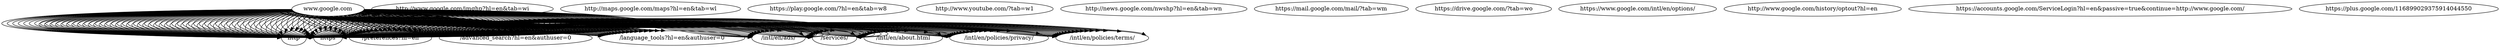 // Scraper Results
digraph {
	"www.google.com"
	"http://www.google.com/imghp?hl=en&tab=wi"
		"www.google.com" -> http:"//www.google.com/imghp?hl=en&tab=wi"
	"http://maps.google.com/maps?hl=en&tab=wl"
		"www.google.com" -> http:"//maps.google.com/maps?hl=en&tab=wl"
	"https://play.google.com/?hl=en&tab=w8"
		"www.google.com" -> https:"//play.google.com/?hl=en&tab=w8"
	"http://www.youtube.com/?tab=w1"
		"www.google.com" -> http:"//www.youtube.com/?tab=w1"
	"http://news.google.com/nwshp?hl=en&tab=wn"
		"www.google.com" -> http:"//news.google.com/nwshp?hl=en&tab=wn"
	"https://mail.google.com/mail/?tab=wm"
		"www.google.com" -> https:"//mail.google.com/mail/?tab=wm"
	"https://drive.google.com/?tab=wo"
		"www.google.com" -> https:"//drive.google.com/?tab=wo"
	"https://www.google.com/intl/en/options/"
		"www.google.com" -> https:"//www.google.com/intl/en/options/"
	"http://www.google.com/history/optout?hl=en"
		"www.google.com" -> http:"//www.google.com/history/optout?hl=en"
	"/preferences?hl=en"
		"www.google.com" -> "/preferences?hl=en"
	"https://accounts.google.com/ServiceLogin?hl=en&passive=true&continue=http://www.google.com/"
		"www.google.com" -> https:"//accounts.google.com/ServiceLogin?hl=en&passive=true&continue=http"://www.google.com/
	"/advanced_search?hl=en&authuser=0"
		"www.google.com" -> "/advanced_search?hl=en&authuser=0"
	"/language_tools?hl=en&authuser=0"
		"www.google.com" -> "/language_tools?hl=en&authuser=0"
	"/intl/en/ads/"
		"www.google.com" -> "/intl/en/ads/"
	"/services/"
		"www.google.com" -> "/services/"
	"https://plus.google.com/116899029375914044550"
		"www.google.com" -> https:"//plus.google.com/116899029375914044550"
	"/intl/en/about.html"
		"www.google.com" -> "/intl/en/about.html"
	"/intl/en/policies/privacy/"
		"www.google.com" -> "/intl/en/policies/privacy/"
	"/intl/en/policies/terms/"
		"www.google.com" -> "/intl/en/policies/terms/"
	"www.google.com"
	"http://www.google.com/imghp?hl=en&tab=wi"
		"www.google.com" -> http:"//www.google.com/imghp?hl=en&tab=wi"
	"http://maps.google.com/maps?hl=en&tab=wl"
		"www.google.com" -> http:"//maps.google.com/maps?hl=en&tab=wl"
	"https://play.google.com/?hl=en&tab=w8"
		"www.google.com" -> https:"//play.google.com/?hl=en&tab=w8"
	"http://www.youtube.com/?tab=w1"
		"www.google.com" -> http:"//www.youtube.com/?tab=w1"
	"http://news.google.com/nwshp?hl=en&tab=wn"
		"www.google.com" -> http:"//news.google.com/nwshp?hl=en&tab=wn"
	"https://mail.google.com/mail/?tab=wm"
		"www.google.com" -> https:"//mail.google.com/mail/?tab=wm"
	"https://drive.google.com/?tab=wo"
		"www.google.com" -> https:"//drive.google.com/?tab=wo"
	"https://www.google.com/intl/en/options/"
		"www.google.com" -> https:"//www.google.com/intl/en/options/"
	"http://www.google.com/history/optout?hl=en"
		"www.google.com" -> http:"//www.google.com/history/optout?hl=en"
	"/preferences?hl=en"
		"www.google.com" -> "/preferences?hl=en"
	"https://accounts.google.com/ServiceLogin?hl=en&passive=true&continue=http://www.google.com/"
		"www.google.com" -> https:"//accounts.google.com/ServiceLogin?hl=en&passive=true&continue=http"://www.google.com/
	"/advanced_search?hl=en&authuser=0"
		"www.google.com" -> "/advanced_search?hl=en&authuser=0"
	"/language_tools?hl=en&authuser=0"
		"www.google.com" -> "/language_tools?hl=en&authuser=0"
	"/intl/en/ads/"
		"www.google.com" -> "/intl/en/ads/"
	"/services/"
		"www.google.com" -> "/services/"
	"https://plus.google.com/116899029375914044550"
		"www.google.com" -> https:"//plus.google.com/116899029375914044550"
	"/intl/en/about.html"
		"www.google.com" -> "/intl/en/about.html"
	"/intl/en/policies/privacy/"
		"www.google.com" -> "/intl/en/policies/privacy/"
	"/intl/en/policies/terms/"
		"www.google.com" -> "/intl/en/policies/terms/"
	"www.google.com"
	"http://www.google.com/imghp?hl=en&tab=wi"
		"www.google.com" -> http:"//www.google.com/imghp?hl=en&tab=wi"
	"http://maps.google.com/maps?hl=en&tab=wl"
		"www.google.com" -> http:"//maps.google.com/maps?hl=en&tab=wl"
	"https://play.google.com/?hl=en&tab=w8"
		"www.google.com" -> https:"//play.google.com/?hl=en&tab=w8"
	"http://www.youtube.com/?tab=w1"
		"www.google.com" -> http:"//www.youtube.com/?tab=w1"
	"http://news.google.com/nwshp?hl=en&tab=wn"
		"www.google.com" -> http:"//news.google.com/nwshp?hl=en&tab=wn"
	"https://mail.google.com/mail/?tab=wm"
		"www.google.com" -> https:"//mail.google.com/mail/?tab=wm"
	"https://drive.google.com/?tab=wo"
		"www.google.com" -> https:"//drive.google.com/?tab=wo"
	"https://www.google.com/intl/en/options/"
		"www.google.com" -> https:"//www.google.com/intl/en/options/"
	"http://www.google.com/history/optout?hl=en"
		"www.google.com" -> http:"//www.google.com/history/optout?hl=en"
	"/preferences?hl=en"
		"www.google.com" -> "/preferences?hl=en"
	"https://accounts.google.com/ServiceLogin?hl=en&passive=true&continue=http://www.google.com/"
		"www.google.com" -> https:"//accounts.google.com/ServiceLogin?hl=en&passive=true&continue=http"://www.google.com/
	"/advanced_search?hl=en&authuser=0"
		"www.google.com" -> "/advanced_search?hl=en&authuser=0"
	"/language_tools?hl=en&authuser=0"
		"www.google.com" -> "/language_tools?hl=en&authuser=0"
	"/intl/en/ads/"
		"www.google.com" -> "/intl/en/ads/"
	"/services/"
		"www.google.com" -> "/services/"
	"https://plus.google.com/116899029375914044550"
		"www.google.com" -> https:"//plus.google.com/116899029375914044550"
	"/intl/en/about.html"
		"www.google.com" -> "/intl/en/about.html"
	"/intl/en/policies/privacy/"
		"www.google.com" -> "/intl/en/policies/privacy/"
	"/intl/en/policies/terms/"
		"www.google.com" -> "/intl/en/policies/terms/"
	"www.google.com"
	"http://www.google.com/imghp?hl=en&tab=wi"
		"www.google.com" -> http:"//www.google.com/imghp?hl=en&tab=wi"
	"http://maps.google.com/maps?hl=en&tab=wl"
		"www.google.com" -> http:"//maps.google.com/maps?hl=en&tab=wl"
	"https://play.google.com/?hl=en&tab=w8"
		"www.google.com" -> https:"//play.google.com/?hl=en&tab=w8"
	"http://www.youtube.com/?tab=w1"
		"www.google.com" -> http:"//www.youtube.com/?tab=w1"
	"http://news.google.com/nwshp?hl=en&tab=wn"
		"www.google.com" -> http:"//news.google.com/nwshp?hl=en&tab=wn"
	"https://mail.google.com/mail/?tab=wm"
		"www.google.com" -> https:"//mail.google.com/mail/?tab=wm"
	"https://drive.google.com/?tab=wo"
		"www.google.com" -> https:"//drive.google.com/?tab=wo"
	"https://www.google.com/intl/en/options/"
		"www.google.com" -> https:"//www.google.com/intl/en/options/"
	"http://www.google.com/history/optout?hl=en"
		"www.google.com" -> http:"//www.google.com/history/optout?hl=en"
	"/preferences?hl=en"
		"www.google.com" -> "/preferences?hl=en"
	"https://accounts.google.com/ServiceLogin?hl=en&passive=true&continue=http://www.google.com/"
		"www.google.com" -> https:"//accounts.google.com/ServiceLogin?hl=en&passive=true&continue=http"://www.google.com/
	"/advanced_search?hl=en&authuser=0"
		"www.google.com" -> "/advanced_search?hl=en&authuser=0"
	"/language_tools?hl=en&authuser=0"
		"www.google.com" -> "/language_tools?hl=en&authuser=0"
	"/intl/en/ads/"
		"www.google.com" -> "/intl/en/ads/"
	"/services/"
		"www.google.com" -> "/services/"
	"https://plus.google.com/116899029375914044550"
		"www.google.com" -> https:"//plus.google.com/116899029375914044550"
	"/intl/en/about.html"
		"www.google.com" -> "/intl/en/about.html"
	"/intl/en/policies/privacy/"
		"www.google.com" -> "/intl/en/policies/privacy/"
	"/intl/en/policies/terms/"
		"www.google.com" -> "/intl/en/policies/terms/"
	"www.google.com"
	"http://www.google.com/imghp?hl=en&tab=wi"
		"www.google.com" -> http:"//www.google.com/imghp?hl=en&tab=wi"
	"http://maps.google.com/maps?hl=en&tab=wl"
		"www.google.com" -> http:"//maps.google.com/maps?hl=en&tab=wl"
	"https://play.google.com/?hl=en&tab=w8"
		"www.google.com" -> https:"//play.google.com/?hl=en&tab=w8"
	"http://www.youtube.com/?tab=w1"
		"www.google.com" -> http:"//www.youtube.com/?tab=w1"
	"http://news.google.com/nwshp?hl=en&tab=wn"
		"www.google.com" -> http:"//news.google.com/nwshp?hl=en&tab=wn"
	"https://mail.google.com/mail/?tab=wm"
		"www.google.com" -> https:"//mail.google.com/mail/?tab=wm"
	"https://drive.google.com/?tab=wo"
		"www.google.com" -> https:"//drive.google.com/?tab=wo"
	"https://www.google.com/intl/en/options/"
		"www.google.com" -> https:"//www.google.com/intl/en/options/"
	"http://www.google.com/history/optout?hl=en"
		"www.google.com" -> http:"//www.google.com/history/optout?hl=en"
	"/preferences?hl=en"
		"www.google.com" -> "/preferences?hl=en"
	"https://accounts.google.com/ServiceLogin?hl=en&passive=true&continue=http://www.google.com/"
		"www.google.com" -> https:"//accounts.google.com/ServiceLogin?hl=en&passive=true&continue=http"://www.google.com/
	"/advanced_search?hl=en&authuser=0"
		"www.google.com" -> "/advanced_search?hl=en&authuser=0"
	"/language_tools?hl=en&authuser=0"
		"www.google.com" -> "/language_tools?hl=en&authuser=0"
	"/intl/en/ads/"
		"www.google.com" -> "/intl/en/ads/"
	"/services/"
		"www.google.com" -> "/services/"
	"https://plus.google.com/116899029375914044550"
		"www.google.com" -> https:"//plus.google.com/116899029375914044550"
	"/intl/en/about.html"
		"www.google.com" -> "/intl/en/about.html"
	"/intl/en/policies/privacy/"
		"www.google.com" -> "/intl/en/policies/privacy/"
	"/intl/en/policies/terms/"
		"www.google.com" -> "/intl/en/policies/terms/"
	"www.google.com"
	"http://www.google.com/imghp?hl=en&tab=wi"
		"www.google.com" -> http:"//www.google.com/imghp?hl=en&tab=wi"
	"http://maps.google.com/maps?hl=en&tab=wl"
		"www.google.com" -> http:"//maps.google.com/maps?hl=en&tab=wl"
	"https://play.google.com/?hl=en&tab=w8"
		"www.google.com" -> https:"//play.google.com/?hl=en&tab=w8"
	"http://www.youtube.com/?tab=w1"
		"www.google.com" -> http:"//www.youtube.com/?tab=w1"
	"http://news.google.com/nwshp?hl=en&tab=wn"
		"www.google.com" -> http:"//news.google.com/nwshp?hl=en&tab=wn"
	"https://mail.google.com/mail/?tab=wm"
		"www.google.com" -> https:"//mail.google.com/mail/?tab=wm"
	"https://drive.google.com/?tab=wo"
		"www.google.com" -> https:"//drive.google.com/?tab=wo"
	"https://www.google.com/intl/en/options/"
		"www.google.com" -> https:"//www.google.com/intl/en/options/"
	"http://www.google.com/history/optout?hl=en"
		"www.google.com" -> http:"//www.google.com/history/optout?hl=en"
	"/preferences?hl=en"
		"www.google.com" -> "/preferences?hl=en"
	"https://accounts.google.com/ServiceLogin?hl=en&passive=true&continue=http://www.google.com/"
		"www.google.com" -> https:"//accounts.google.com/ServiceLogin?hl=en&passive=true&continue=http"://www.google.com/
	"/advanced_search?hl=en&authuser=0"
		"www.google.com" -> "/advanced_search?hl=en&authuser=0"
	"/language_tools?hl=en&authuser=0"
		"www.google.com" -> "/language_tools?hl=en&authuser=0"
	"/intl/en/ads/"
		"www.google.com" -> "/intl/en/ads/"
	"/services/"
		"www.google.com" -> "/services/"
	"https://plus.google.com/116899029375914044550"
		"www.google.com" -> https:"//plus.google.com/116899029375914044550"
	"/intl/en/about.html"
		"www.google.com" -> "/intl/en/about.html"
	"/intl/en/policies/privacy/"
		"www.google.com" -> "/intl/en/policies/privacy/"
	"/intl/en/policies/terms/"
		"www.google.com" -> "/intl/en/policies/terms/"
	"www.google.com"
	"http://www.google.com/imghp?hl=en&tab=wi"
		"www.google.com" -> http:"//www.google.com/imghp?hl=en&tab=wi"
	"http://maps.google.com/maps?hl=en&tab=wl"
		"www.google.com" -> http:"//maps.google.com/maps?hl=en&tab=wl"
	"https://play.google.com/?hl=en&tab=w8"
		"www.google.com" -> https:"//play.google.com/?hl=en&tab=w8"
	"http://www.youtube.com/?tab=w1"
		"www.google.com" -> http:"//www.youtube.com/?tab=w1"
	"http://news.google.com/nwshp?hl=en&tab=wn"
		"www.google.com" -> http:"//news.google.com/nwshp?hl=en&tab=wn"
	"https://mail.google.com/mail/?tab=wm"
		"www.google.com" -> https:"//mail.google.com/mail/?tab=wm"
	"https://drive.google.com/?tab=wo"
		"www.google.com" -> https:"//drive.google.com/?tab=wo"
	"https://www.google.com/intl/en/options/"
		"www.google.com" -> https:"//www.google.com/intl/en/options/"
	"http://www.google.com/history/optout?hl=en"
		"www.google.com" -> http:"//www.google.com/history/optout?hl=en"
	"/preferences?hl=en"
		"www.google.com" -> "/preferences?hl=en"
	"https://accounts.google.com/ServiceLogin?hl=en&passive=true&continue=http://www.google.com/"
		"www.google.com" -> https:"//accounts.google.com/ServiceLogin?hl=en&passive=true&continue=http"://www.google.com/
	"/advanced_search?hl=en&authuser=0"
		"www.google.com" -> "/advanced_search?hl=en&authuser=0"
	"/language_tools?hl=en&authuser=0"
		"www.google.com" -> "/language_tools?hl=en&authuser=0"
	"/intl/en/ads/"
		"www.google.com" -> "/intl/en/ads/"
	"/services/"
		"www.google.com" -> "/services/"
	"https://plus.google.com/116899029375914044550"
		"www.google.com" -> https:"//plus.google.com/116899029375914044550"
	"/intl/en/about.html"
		"www.google.com" -> "/intl/en/about.html"
	"/intl/en/policies/privacy/"
		"www.google.com" -> "/intl/en/policies/privacy/"
	"/intl/en/policies/terms/"
		"www.google.com" -> "/intl/en/policies/terms/"
	"www.google.com"
	"http://www.google.com/imghp?hl=en&tab=wi"
		"www.google.com" -> http:"//www.google.com/imghp?hl=en&tab=wi"
	"http://maps.google.com/maps?hl=en&tab=wl"
		"www.google.com" -> http:"//maps.google.com/maps?hl=en&tab=wl"
	"https://play.google.com/?hl=en&tab=w8"
		"www.google.com" -> https:"//play.google.com/?hl=en&tab=w8"
	"http://www.youtube.com/?tab=w1"
		"www.google.com" -> http:"//www.youtube.com/?tab=w1"
	"http://news.google.com/nwshp?hl=en&tab=wn"
		"www.google.com" -> http:"//news.google.com/nwshp?hl=en&tab=wn"
	"https://mail.google.com/mail/?tab=wm"
		"www.google.com" -> https:"//mail.google.com/mail/?tab=wm"
	"https://drive.google.com/?tab=wo"
		"www.google.com" -> https:"//drive.google.com/?tab=wo"
	"https://www.google.com/intl/en/options/"
		"www.google.com" -> https:"//www.google.com/intl/en/options/"
	"http://www.google.com/history/optout?hl=en"
		"www.google.com" -> http:"//www.google.com/history/optout?hl=en"
	"/preferences?hl=en"
		"www.google.com" -> "/preferences?hl=en"
	"https://accounts.google.com/ServiceLogin?hl=en&passive=true&continue=http://www.google.com/"
		"www.google.com" -> https:"//accounts.google.com/ServiceLogin?hl=en&passive=true&continue=http"://www.google.com/
	"/advanced_search?hl=en&authuser=0"
		"www.google.com" -> "/advanced_search?hl=en&authuser=0"
	"/language_tools?hl=en&authuser=0"
		"www.google.com" -> "/language_tools?hl=en&authuser=0"
	"/intl/en/ads/"
		"www.google.com" -> "/intl/en/ads/"
	"/services/"
		"www.google.com" -> "/services/"
	"https://plus.google.com/116899029375914044550"
		"www.google.com" -> https:"//plus.google.com/116899029375914044550"
	"/intl/en/about.html"
		"www.google.com" -> "/intl/en/about.html"
	"/intl/en/policies/privacy/"
		"www.google.com" -> "/intl/en/policies/privacy/"
	"/intl/en/policies/terms/"
		"www.google.com" -> "/intl/en/policies/terms/"
	"www.google.com"
	"http://www.google.com/imghp?hl=en&tab=wi"
		"www.google.com" -> http:"//www.google.com/imghp?hl=en&tab=wi"
	"http://maps.google.com/maps?hl=en&tab=wl"
		"www.google.com" -> http:"//maps.google.com/maps?hl=en&tab=wl"
	"https://play.google.com/?hl=en&tab=w8"
		"www.google.com" -> https:"//play.google.com/?hl=en&tab=w8"
	"http://www.youtube.com/?tab=w1"
		"www.google.com" -> http:"//www.youtube.com/?tab=w1"
	"http://news.google.com/nwshp?hl=en&tab=wn"
		"www.google.com" -> http:"//news.google.com/nwshp?hl=en&tab=wn"
	"https://mail.google.com/mail/?tab=wm"
		"www.google.com" -> https:"//mail.google.com/mail/?tab=wm"
	"https://drive.google.com/?tab=wo"
		"www.google.com" -> https:"//drive.google.com/?tab=wo"
	"https://www.google.com/intl/en/options/"
		"www.google.com" -> https:"//www.google.com/intl/en/options/"
	"http://www.google.com/history/optout?hl=en"
		"www.google.com" -> http:"//www.google.com/history/optout?hl=en"
	"/preferences?hl=en"
		"www.google.com" -> "/preferences?hl=en"
	"https://accounts.google.com/ServiceLogin?hl=en&passive=true&continue=http://www.google.com/"
		"www.google.com" -> https:"//accounts.google.com/ServiceLogin?hl=en&passive=true&continue=http"://www.google.com/
	"/advanced_search?hl=en&authuser=0"
		"www.google.com" -> "/advanced_search?hl=en&authuser=0"
	"/language_tools?hl=en&authuser=0"
		"www.google.com" -> "/language_tools?hl=en&authuser=0"
	"/intl/en/ads/"
		"www.google.com" -> "/intl/en/ads/"
	"/services/"
		"www.google.com" -> "/services/"
	"https://plus.google.com/116899029375914044550"
		"www.google.com" -> https:"//plus.google.com/116899029375914044550"
	"/intl/en/about.html"
		"www.google.com" -> "/intl/en/about.html"
	"/intl/en/policies/privacy/"
		"www.google.com" -> "/intl/en/policies/privacy/"
	"/intl/en/policies/terms/"
		"www.google.com" -> "/intl/en/policies/terms/"
	"www.google.com"
	"http://www.google.com/imghp?hl=en&tab=wi"
		"www.google.com" -> http:"//www.google.com/imghp?hl=en&tab=wi"
	"http://maps.google.com/maps?hl=en&tab=wl"
		"www.google.com" -> http:"//maps.google.com/maps?hl=en&tab=wl"
	"https://play.google.com/?hl=en&tab=w8"
		"www.google.com" -> https:"//play.google.com/?hl=en&tab=w8"
	"http://www.youtube.com/?tab=w1"
		"www.google.com" -> http:"//www.youtube.com/?tab=w1"
	"http://news.google.com/nwshp?hl=en&tab=wn"
		"www.google.com" -> http:"//news.google.com/nwshp?hl=en&tab=wn"
	"https://mail.google.com/mail/?tab=wm"
		"www.google.com" -> https:"//mail.google.com/mail/?tab=wm"
	"https://drive.google.com/?tab=wo"
		"www.google.com" -> https:"//drive.google.com/?tab=wo"
	"https://www.google.com/intl/en/options/"
		"www.google.com" -> https:"//www.google.com/intl/en/options/"
	"http://www.google.com/history/optout?hl=en"
		"www.google.com" -> http:"//www.google.com/history/optout?hl=en"
	"/preferences?hl=en"
		"www.google.com" -> "/preferences?hl=en"
	"https://accounts.google.com/ServiceLogin?hl=en&passive=true&continue=http://www.google.com/"
		"www.google.com" -> https:"//accounts.google.com/ServiceLogin?hl=en&passive=true&continue=http"://www.google.com/
	"/advanced_search?hl=en&authuser=0"
		"www.google.com" -> "/advanced_search?hl=en&authuser=0"
	"/language_tools?hl=en&authuser=0"
		"www.google.com" -> "/language_tools?hl=en&authuser=0"
	"/intl/en/ads/"
		"www.google.com" -> "/intl/en/ads/"
	"/services/"
		"www.google.com" -> "/services/"
	"https://plus.google.com/116899029375914044550"
		"www.google.com" -> https:"//plus.google.com/116899029375914044550"
	"/intl/en/about.html"
		"www.google.com" -> "/intl/en/about.html"
	"/intl/en/policies/privacy/"
		"www.google.com" -> "/intl/en/policies/privacy/"
	"/intl/en/policies/terms/"
		"www.google.com" -> "/intl/en/policies/terms/"
	"www.google.com"
	"http://www.google.com/imghp?hl=en&tab=wi"
		"www.google.com" -> http:"//www.google.com/imghp?hl=en&tab=wi"
	"http://maps.google.com/maps?hl=en&tab=wl"
		"www.google.com" -> http:"//maps.google.com/maps?hl=en&tab=wl"
	"https://play.google.com/?hl=en&tab=w8"
		"www.google.com" -> https:"//play.google.com/?hl=en&tab=w8"
	"http://www.youtube.com/?tab=w1"
		"www.google.com" -> http:"//www.youtube.com/?tab=w1"
	"http://news.google.com/nwshp?hl=en&tab=wn"
		"www.google.com" -> http:"//news.google.com/nwshp?hl=en&tab=wn"
	"https://mail.google.com/mail/?tab=wm"
		"www.google.com" -> https:"//mail.google.com/mail/?tab=wm"
	"https://drive.google.com/?tab=wo"
		"www.google.com" -> https:"//drive.google.com/?tab=wo"
	"https://www.google.com/intl/en/options/"
		"www.google.com" -> https:"//www.google.com/intl/en/options/"
	"http://www.google.com/history/optout?hl=en"
		"www.google.com" -> http:"//www.google.com/history/optout?hl=en"
	"/preferences?hl=en"
		"www.google.com" -> "/preferences?hl=en"
	"https://accounts.google.com/ServiceLogin?hl=en&passive=true&continue=http://www.google.com/"
		"www.google.com" -> https:"//accounts.google.com/ServiceLogin?hl=en&passive=true&continue=http"://www.google.com/
	"/advanced_search?hl=en&authuser=0"
		"www.google.com" -> "/advanced_search?hl=en&authuser=0"
	"/language_tools?hl=en&authuser=0"
		"www.google.com" -> "/language_tools?hl=en&authuser=0"
	"/intl/en/ads/"
		"www.google.com" -> "/intl/en/ads/"
	"/services/"
		"www.google.com" -> "/services/"
	"https://plus.google.com/116899029375914044550"
		"www.google.com" -> https:"//plus.google.com/116899029375914044550"
	"/intl/en/about.html"
		"www.google.com" -> "/intl/en/about.html"
	"/intl/en/policies/privacy/"
		"www.google.com" -> "/intl/en/policies/privacy/"
	"/intl/en/policies/terms/"
		"www.google.com" -> "/intl/en/policies/terms/"
	"www.google.com"
	"http://www.google.com/imghp?hl=en&tab=wi"
		"www.google.com" -> http:"//www.google.com/imghp?hl=en&tab=wi"
	"http://maps.google.com/maps?hl=en&tab=wl"
		"www.google.com" -> http:"//maps.google.com/maps?hl=en&tab=wl"
	"https://play.google.com/?hl=en&tab=w8"
		"www.google.com" -> https:"//play.google.com/?hl=en&tab=w8"
	"http://www.youtube.com/?tab=w1"
		"www.google.com" -> http:"//www.youtube.com/?tab=w1"
	"http://news.google.com/nwshp?hl=en&tab=wn"
		"www.google.com" -> http:"//news.google.com/nwshp?hl=en&tab=wn"
	"https://mail.google.com/mail/?tab=wm"
		"www.google.com" -> https:"//mail.google.com/mail/?tab=wm"
	"https://drive.google.com/?tab=wo"
		"www.google.com" -> https:"//drive.google.com/?tab=wo"
	"https://www.google.com/intl/en/options/"
		"www.google.com" -> https:"//www.google.com/intl/en/options/"
	"http://www.google.com/history/optout?hl=en"
		"www.google.com" -> http:"//www.google.com/history/optout?hl=en"
	"/preferences?hl=en"
		"www.google.com" -> "/preferences?hl=en"
	"https://accounts.google.com/ServiceLogin?hl=en&passive=true&continue=http://www.google.com/"
		"www.google.com" -> https:"//accounts.google.com/ServiceLogin?hl=en&passive=true&continue=http"://www.google.com/
	"/advanced_search?hl=en&authuser=0"
		"www.google.com" -> "/advanced_search?hl=en&authuser=0"
	"/language_tools?hl=en&authuser=0"
		"www.google.com" -> "/language_tools?hl=en&authuser=0"
	"/intl/en/ads/"
		"www.google.com" -> "/intl/en/ads/"
	"/services/"
		"www.google.com" -> "/services/"
	"https://plus.google.com/116899029375914044550"
		"www.google.com" -> https:"//plus.google.com/116899029375914044550"
	"/intl/en/about.html"
		"www.google.com" -> "/intl/en/about.html"
	"/intl/en/policies/privacy/"
		"www.google.com" -> "/intl/en/policies/privacy/"
	"/intl/en/policies/terms/"
		"www.google.com" -> "/intl/en/policies/terms/"
	"www.google.com"
	"http://www.google.com/imghp?hl=en&tab=wi"
		"www.google.com" -> http:"//www.google.com/imghp?hl=en&tab=wi"
	"http://maps.google.com/maps?hl=en&tab=wl"
		"www.google.com" -> http:"//maps.google.com/maps?hl=en&tab=wl"
	"https://play.google.com/?hl=en&tab=w8"
		"www.google.com" -> https:"//play.google.com/?hl=en&tab=w8"
	"http://www.youtube.com/?tab=w1"
		"www.google.com" -> http:"//www.youtube.com/?tab=w1"
	"http://news.google.com/nwshp?hl=en&tab=wn"
		"www.google.com" -> http:"//news.google.com/nwshp?hl=en&tab=wn"
	"https://mail.google.com/mail/?tab=wm"
		"www.google.com" -> https:"//mail.google.com/mail/?tab=wm"
	"https://drive.google.com/?tab=wo"
		"www.google.com" -> https:"//drive.google.com/?tab=wo"
	"https://www.google.com/intl/en/options/"
		"www.google.com" -> https:"//www.google.com/intl/en/options/"
	"http://www.google.com/history/optout?hl=en"
		"www.google.com" -> http:"//www.google.com/history/optout?hl=en"
	"/preferences?hl=en"
		"www.google.com" -> "/preferences?hl=en"
	"https://accounts.google.com/ServiceLogin?hl=en&passive=true&continue=http://www.google.com/"
		"www.google.com" -> https:"//accounts.google.com/ServiceLogin?hl=en&passive=true&continue=http"://www.google.com/
	"/advanced_search?hl=en&authuser=0"
		"www.google.com" -> "/advanced_search?hl=en&authuser=0"
	"/language_tools?hl=en&authuser=0"
		"www.google.com" -> "/language_tools?hl=en&authuser=0"
	"/intl/en/ads/"
		"www.google.com" -> "/intl/en/ads/"
	"/services/"
		"www.google.com" -> "/services/"
	"https://plus.google.com/116899029375914044550"
		"www.google.com" -> https:"//plus.google.com/116899029375914044550"
	"/intl/en/about.html"
		"www.google.com" -> "/intl/en/about.html"
	"/intl/en/policies/privacy/"
		"www.google.com" -> "/intl/en/policies/privacy/"
	"/intl/en/policies/terms/"
		"www.google.com" -> "/intl/en/policies/terms/"
	"www.google.com"
	"http://www.google.com/imghp?hl=en&tab=wi"
		"www.google.com" -> http:"//www.google.com/imghp?hl=en&tab=wi"
	"http://maps.google.com/maps?hl=en&tab=wl"
		"www.google.com" -> http:"//maps.google.com/maps?hl=en&tab=wl"
	"https://play.google.com/?hl=en&tab=w8"
		"www.google.com" -> https:"//play.google.com/?hl=en&tab=w8"
	"http://www.youtube.com/?tab=w1"
		"www.google.com" -> http:"//www.youtube.com/?tab=w1"
	"http://news.google.com/nwshp?hl=en&tab=wn"
		"www.google.com" -> http:"//news.google.com/nwshp?hl=en&tab=wn"
	"https://mail.google.com/mail/?tab=wm"
		"www.google.com" -> https:"//mail.google.com/mail/?tab=wm"
	"https://drive.google.com/?tab=wo"
		"www.google.com" -> https:"//drive.google.com/?tab=wo"
	"https://www.google.com/intl/en/options/"
		"www.google.com" -> https:"//www.google.com/intl/en/options/"
	"http://www.google.com/history/optout?hl=en"
		"www.google.com" -> http:"//www.google.com/history/optout?hl=en"
	"/preferences?hl=en"
		"www.google.com" -> "/preferences?hl=en"
	"https://accounts.google.com/ServiceLogin?hl=en&passive=true&continue=http://www.google.com/"
		"www.google.com" -> https:"//accounts.google.com/ServiceLogin?hl=en&passive=true&continue=http"://www.google.com/
	"/advanced_search?hl=en&authuser=0"
		"www.google.com" -> "/advanced_search?hl=en&authuser=0"
	"/language_tools?hl=en&authuser=0"
		"www.google.com" -> "/language_tools?hl=en&authuser=0"
	"/intl/en/ads/"
		"www.google.com" -> "/intl/en/ads/"
	"/services/"
		"www.google.com" -> "/services/"
	"https://plus.google.com/116899029375914044550"
		"www.google.com" -> https:"//plus.google.com/116899029375914044550"
	"/intl/en/about.html"
		"www.google.com" -> "/intl/en/about.html"
	"/intl/en/policies/privacy/"
		"www.google.com" -> "/intl/en/policies/privacy/"
	"/intl/en/policies/terms/"
		"www.google.com" -> "/intl/en/policies/terms/"
	"www.google.com"
	"http://www.google.com/imghp?hl=en&tab=wi"
		"www.google.com" -> http:"//www.google.com/imghp?hl=en&tab=wi"
	"http://maps.google.com/maps?hl=en&tab=wl"
		"www.google.com" -> http:"//maps.google.com/maps?hl=en&tab=wl"
	"https://play.google.com/?hl=en&tab=w8"
		"www.google.com" -> https:"//play.google.com/?hl=en&tab=w8"
	"http://www.youtube.com/?tab=w1"
		"www.google.com" -> http:"//www.youtube.com/?tab=w1"
	"http://news.google.com/nwshp?hl=en&tab=wn"
		"www.google.com" -> http:"//news.google.com/nwshp?hl=en&tab=wn"
	"https://mail.google.com/mail/?tab=wm"
		"www.google.com" -> https:"//mail.google.com/mail/?tab=wm"
	"https://drive.google.com/?tab=wo"
		"www.google.com" -> https:"//drive.google.com/?tab=wo"
	"https://www.google.com/intl/en/options/"
		"www.google.com" -> https:"//www.google.com/intl/en/options/"
	"http://www.google.com/history/optout?hl=en"
		"www.google.com" -> http:"//www.google.com/history/optout?hl=en"
	"/preferences?hl=en"
		"www.google.com" -> "/preferences?hl=en"
	"https://accounts.google.com/ServiceLogin?hl=en&passive=true&continue=http://www.google.com/"
		"www.google.com" -> https:"//accounts.google.com/ServiceLogin?hl=en&passive=true&continue=http"://www.google.com/
	"/advanced_search?hl=en&authuser=0"
		"www.google.com" -> "/advanced_search?hl=en&authuser=0"
	"/language_tools?hl=en&authuser=0"
		"www.google.com" -> "/language_tools?hl=en&authuser=0"
	"/intl/en/ads/"
		"www.google.com" -> "/intl/en/ads/"
	"/services/"
		"www.google.com" -> "/services/"
	"https://plus.google.com/116899029375914044550"
		"www.google.com" -> https:"//plus.google.com/116899029375914044550"
	"/intl/en/about.html"
		"www.google.com" -> "/intl/en/about.html"
	"/intl/en/policies/privacy/"
		"www.google.com" -> "/intl/en/policies/privacy/"
	"/intl/en/policies/terms/"
		"www.google.com" -> "/intl/en/policies/terms/"
	"www.google.com"
	"http://www.google.com/imghp?hl=en&tab=wi"
		"www.google.com" -> http:"//www.google.com/imghp?hl=en&tab=wi"
	"http://maps.google.com/maps?hl=en&tab=wl"
		"www.google.com" -> http:"//maps.google.com/maps?hl=en&tab=wl"
	"https://play.google.com/?hl=en&tab=w8"
		"www.google.com" -> https:"//play.google.com/?hl=en&tab=w8"
	"http://www.youtube.com/?tab=w1"
		"www.google.com" -> http:"//www.youtube.com/?tab=w1"
	"http://news.google.com/nwshp?hl=en&tab=wn"
		"www.google.com" -> http:"//news.google.com/nwshp?hl=en&tab=wn"
	"https://mail.google.com/mail/?tab=wm"
		"www.google.com" -> https:"//mail.google.com/mail/?tab=wm"
	"https://drive.google.com/?tab=wo"
		"www.google.com" -> https:"//drive.google.com/?tab=wo"
	"https://www.google.com/intl/en/options/"
		"www.google.com" -> https:"//www.google.com/intl/en/options/"
	"http://www.google.com/history/optout?hl=en"
		"www.google.com" -> http:"//www.google.com/history/optout?hl=en"
	"/preferences?hl=en"
		"www.google.com" -> "/preferences?hl=en"
	"https://accounts.google.com/ServiceLogin?hl=en&passive=true&continue=http://www.google.com/"
		"www.google.com" -> https:"//accounts.google.com/ServiceLogin?hl=en&passive=true&continue=http"://www.google.com/
	"/advanced_search?hl=en&authuser=0"
		"www.google.com" -> "/advanced_search?hl=en&authuser=0"
	"/language_tools?hl=en&authuser=0"
		"www.google.com" -> "/language_tools?hl=en&authuser=0"
	"/intl/en/ads/"
		"www.google.com" -> "/intl/en/ads/"
	"/services/"
		"www.google.com" -> "/services/"
	"https://plus.google.com/116899029375914044550"
		"www.google.com" -> https:"//plus.google.com/116899029375914044550"
	"/intl/en/about.html"
		"www.google.com" -> "/intl/en/about.html"
	"/intl/en/policies/privacy/"
		"www.google.com" -> "/intl/en/policies/privacy/"
	"/intl/en/policies/terms/"
		"www.google.com" -> "/intl/en/policies/terms/"
	"www.google.com"
	"http://www.google.com/imghp?hl=en&tab=wi"
		"www.google.com" -> http:"//www.google.com/imghp?hl=en&tab=wi"
	"http://maps.google.com/maps?hl=en&tab=wl"
		"www.google.com" -> http:"//maps.google.com/maps?hl=en&tab=wl"
	"https://play.google.com/?hl=en&tab=w8"
		"www.google.com" -> https:"//play.google.com/?hl=en&tab=w8"
	"http://www.youtube.com/?tab=w1"
		"www.google.com" -> http:"//www.youtube.com/?tab=w1"
	"http://news.google.com/nwshp?hl=en&tab=wn"
		"www.google.com" -> http:"//news.google.com/nwshp?hl=en&tab=wn"
	"https://mail.google.com/mail/?tab=wm"
		"www.google.com" -> https:"//mail.google.com/mail/?tab=wm"
	"https://drive.google.com/?tab=wo"
		"www.google.com" -> https:"//drive.google.com/?tab=wo"
	"https://www.google.com/intl/en/options/"
		"www.google.com" -> https:"//www.google.com/intl/en/options/"
	"http://www.google.com/history/optout?hl=en"
		"www.google.com" -> http:"//www.google.com/history/optout?hl=en"
	"/preferences?hl=en"
		"www.google.com" -> "/preferences?hl=en"
	"https://accounts.google.com/ServiceLogin?hl=en&passive=true&continue=http://www.google.com/"
		"www.google.com" -> https:"//accounts.google.com/ServiceLogin?hl=en&passive=true&continue=http"://www.google.com/
	"/advanced_search?hl=en&authuser=0"
		"www.google.com" -> "/advanced_search?hl=en&authuser=0"
	"/language_tools?hl=en&authuser=0"
		"www.google.com" -> "/language_tools?hl=en&authuser=0"
	"/intl/en/ads/"
		"www.google.com" -> "/intl/en/ads/"
	"/services/"
		"www.google.com" -> "/services/"
	"https://plus.google.com/116899029375914044550"
		"www.google.com" -> https:"//plus.google.com/116899029375914044550"
	"/intl/en/about.html"
		"www.google.com" -> "/intl/en/about.html"
	"/intl/en/policies/privacy/"
		"www.google.com" -> "/intl/en/policies/privacy/"
	"/intl/en/policies/terms/"
		"www.google.com" -> "/intl/en/policies/terms/"
	"www.google.com"
	"http://www.google.com/imghp?hl=en&tab=wi"
		"www.google.com" -> http:"//www.google.com/imghp?hl=en&tab=wi"
	"http://maps.google.com/maps?hl=en&tab=wl"
		"www.google.com" -> http:"//maps.google.com/maps?hl=en&tab=wl"
	"https://play.google.com/?hl=en&tab=w8"
		"www.google.com" -> https:"//play.google.com/?hl=en&tab=w8"
	"http://www.youtube.com/?tab=w1"
		"www.google.com" -> http:"//www.youtube.com/?tab=w1"
	"http://news.google.com/nwshp?hl=en&tab=wn"
		"www.google.com" -> http:"//news.google.com/nwshp?hl=en&tab=wn"
	"https://mail.google.com/mail/?tab=wm"
		"www.google.com" -> https:"//mail.google.com/mail/?tab=wm"
	"https://drive.google.com/?tab=wo"
		"www.google.com" -> https:"//drive.google.com/?tab=wo"
	"https://www.google.com/intl/en/options/"
		"www.google.com" -> https:"//www.google.com/intl/en/options/"
	"http://www.google.com/history/optout?hl=en"
		"www.google.com" -> http:"//www.google.com/history/optout?hl=en"
	"/preferences?hl=en"
		"www.google.com" -> "/preferences?hl=en"
	"https://accounts.google.com/ServiceLogin?hl=en&passive=true&continue=http://www.google.com/"
		"www.google.com" -> https:"//accounts.google.com/ServiceLogin?hl=en&passive=true&continue=http"://www.google.com/
	"/advanced_search?hl=en&authuser=0"
		"www.google.com" -> "/advanced_search?hl=en&authuser=0"
	"/language_tools?hl=en&authuser=0"
		"www.google.com" -> "/language_tools?hl=en&authuser=0"
	"/intl/en/ads/"
		"www.google.com" -> "/intl/en/ads/"
	"/services/"
		"www.google.com" -> "/services/"
	"https://plus.google.com/116899029375914044550"
		"www.google.com" -> https:"//plus.google.com/116899029375914044550"
	"/intl/en/about.html"
		"www.google.com" -> "/intl/en/about.html"
	"/intl/en/policies/privacy/"
		"www.google.com" -> "/intl/en/policies/privacy/"
	"/intl/en/policies/terms/"
		"www.google.com" -> "/intl/en/policies/terms/"
	"www.google.com"
	"http://www.google.com/imghp?hl=en&tab=wi"
		"www.google.com" -> http:"//www.google.com/imghp?hl=en&tab=wi"
	"http://maps.google.com/maps?hl=en&tab=wl"
		"www.google.com" -> http:"//maps.google.com/maps?hl=en&tab=wl"
	"https://play.google.com/?hl=en&tab=w8"
		"www.google.com" -> https:"//play.google.com/?hl=en&tab=w8"
	"http://www.youtube.com/?tab=w1"
		"www.google.com" -> http:"//www.youtube.com/?tab=w1"
	"http://news.google.com/nwshp?hl=en&tab=wn"
		"www.google.com" -> http:"//news.google.com/nwshp?hl=en&tab=wn"
	"https://mail.google.com/mail/?tab=wm"
		"www.google.com" -> https:"//mail.google.com/mail/?tab=wm"
	"https://drive.google.com/?tab=wo"
		"www.google.com" -> https:"//drive.google.com/?tab=wo"
	"https://www.google.com/intl/en/options/"
		"www.google.com" -> https:"//www.google.com/intl/en/options/"
	"http://www.google.com/history/optout?hl=en"
		"www.google.com" -> http:"//www.google.com/history/optout?hl=en"
	"/preferences?hl=en"
		"www.google.com" -> "/preferences?hl=en"
	"https://accounts.google.com/ServiceLogin?hl=en&passive=true&continue=http://www.google.com/"
		"www.google.com" -> https:"//accounts.google.com/ServiceLogin?hl=en&passive=true&continue=http"://www.google.com/
	"/advanced_search?hl=en&authuser=0"
		"www.google.com" -> "/advanced_search?hl=en&authuser=0"
	"/language_tools?hl=en&authuser=0"
		"www.google.com" -> "/language_tools?hl=en&authuser=0"
	"/intl/en/ads/"
		"www.google.com" -> "/intl/en/ads/"
	"/services/"
		"www.google.com" -> "/services/"
	"https://plus.google.com/116899029375914044550"
		"www.google.com" -> https:"//plus.google.com/116899029375914044550"
	"/intl/en/about.html"
		"www.google.com" -> "/intl/en/about.html"
	"/intl/en/policies/privacy/"
		"www.google.com" -> "/intl/en/policies/privacy/"
	"/intl/en/policies/terms/"
		"www.google.com" -> "/intl/en/policies/terms/"
	"www.google.com"
	"http://www.google.com/imghp?hl=en&tab=wi"
		"www.google.com" -> http:"//www.google.com/imghp?hl=en&tab=wi"
	"http://maps.google.com/maps?hl=en&tab=wl"
		"www.google.com" -> http:"//maps.google.com/maps?hl=en&tab=wl"
	"https://play.google.com/?hl=en&tab=w8"
		"www.google.com" -> https:"//play.google.com/?hl=en&tab=w8"
	"http://www.youtube.com/?tab=w1"
		"www.google.com" -> http:"//www.youtube.com/?tab=w1"
	"http://news.google.com/nwshp?hl=en&tab=wn"
		"www.google.com" -> http:"//news.google.com/nwshp?hl=en&tab=wn"
	"https://mail.google.com/mail/?tab=wm"
		"www.google.com" -> https:"//mail.google.com/mail/?tab=wm"
	"https://drive.google.com/?tab=wo"
		"www.google.com" -> https:"//drive.google.com/?tab=wo"
	"https://www.google.com/intl/en/options/"
		"www.google.com" -> https:"//www.google.com/intl/en/options/"
	"http://www.google.com/history/optout?hl=en"
		"www.google.com" -> http:"//www.google.com/history/optout?hl=en"
	"/preferences?hl=en"
		"www.google.com" -> "/preferences?hl=en"
	"https://accounts.google.com/ServiceLogin?hl=en&passive=true&continue=http://www.google.com/"
		"www.google.com" -> https:"//accounts.google.com/ServiceLogin?hl=en&passive=true&continue=http"://www.google.com/
	"/advanced_search?hl=en&authuser=0"
		"www.google.com" -> "/advanced_search?hl=en&authuser=0"
	"/language_tools?hl=en&authuser=0"
		"www.google.com" -> "/language_tools?hl=en&authuser=0"
	"/intl/en/ads/"
		"www.google.com" -> "/intl/en/ads/"
	"/services/"
		"www.google.com" -> "/services/"
	"https://plus.google.com/116899029375914044550"
		"www.google.com" -> https:"//plus.google.com/116899029375914044550"
	"/intl/en/about.html"
		"www.google.com" -> "/intl/en/about.html"
	"/intl/en/policies/privacy/"
		"www.google.com" -> "/intl/en/policies/privacy/"
	"/intl/en/policies/terms/"
		"www.google.com" -> "/intl/en/policies/terms/"
}